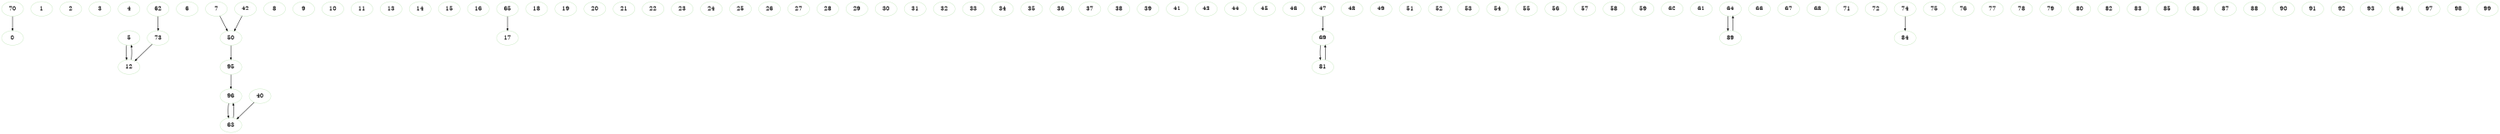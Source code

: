 digraph topology {
	graph [fontsize = 12, outputorder="edgesfirst", size="20,20"];
	node [color = "/pastel16/3", penwidth = 1];
	edge [fontsize = 10, arrowsize = 0.5];
	0 [label = "0", pos="6.4,3!"]
	1 [label = "1", pos="13,1.4!"]
	2 [label = "2", pos="10.8,7.4!"]
	3 [label = "3", pos="1.2,10.2!"]
	4 [label = "4", pos="0.8,8.6!"]
	5 [label = "5", pos="1.4,1.8!"]
	5 -> 12 [color=black, ]
	6 [label = "6", pos="8.4,16.6!"]
	7 [label = "7", pos="2.4,4.4!"]
	7 -> 50 [color=black, ]
	8 [label = "8", pos="12.6,19!"]
	9 [label = "9", pos="11.6,8!"]
	10 [label = "10", pos="19.6,1!"]
	11 [label = "11", pos="17.2,5.8!"]
	12 [label = "12", pos="2.8,2.4!"]
	12 -> 5 [color=black, ]
	13 [label = "13", pos="6.2,16.4!"]
	14 [label = "14", pos="3.6,11.6!"]
	15 [label = "15", pos="12.8,7.4!"]
	16 [label = "16", pos="11,1.2!"]
	17 [label = "17", pos="1.2,4.2!"]
	18 [label = "18", pos="13.6,8.6!"]
	19 [label = "19", pos="6.2,11.8!"]
	20 [label = "20", pos="9,6!"]
	21 [label = "21", pos="15.8,14!"]
	22 [label = "22", pos="4.8,11.4!"]
	23 [label = "23", pos="10.6,17.6!"]
	24 [label = "24", pos="14.6,5.8!"]
	25 [label = "25", pos="19.6,2.4!"]
	26 [label = "26", pos="8.4,15.2!"]
	27 [label = "27", pos="3,9.8!"]
	28 [label = "28", pos="0.8,13.4!"]
	29 [label = "29", pos="15.2,11.4!"]
	30 [label = "30", pos="17.6,6.2!"]
	31 [label = "31", pos="14,11.8!"]
	32 [label = "32", pos="11.6,9.2!"]
	33 [label = "33", pos="16.8,18.8!"]
	34 [label = "34", pos="9.4,13.2!"]
	35 [label = "35", pos="1.2,14!"]
	36 [label = "36", pos="13,19.8!"]
	37 [label = "37", pos="16.4,5.6!"]
	38 [label = "38", pos="7.8,13.4!"]
	39 [label = "39", pos="0.4,9.2!"]
	40 [label = "40", pos="3.4,2.4!"]
	40 -> 63 [color=black, ]
	41 [label = "41", pos="1.2,15.4!"]
	42 [label = "42", pos="2.6,5!"]
	42 -> 50 [color=black, ]
	43 [label = "43", pos="7.8,17.4!"]
	44 [label = "44", pos="1.6,9!"]
	45 [label = "45", pos="11,17.6!"]
	46 [label = "46", pos="16.4,17.2!"]
	47 [label = "47", pos="5.6,8.4!"]
	47 -> 69 [color=black, ]
	48 [label = "48", pos="7.2,17.6!"]
	49 [label = "49", pos="19.2,3!"]
	50 [label = "50", pos="3.6,4.6!"]
	50 -> 95 [color=black, ]
	51 [label = "51", pos="4.6,9.6!"]
	52 [label = "52", pos="11.8,5.2!"]
	53 [label = "53", pos="0,8.4!"]
	54 [label = "54", pos="7.4,11.4!"]
	55 [label = "55", pos="19,13.8!"]
	56 [label = "56", pos="10.4,12.4!"]
	57 [label = "57", pos="13.6,1!"]
	58 [label = "58", pos="18,15.6!"]
	59 [label = "59", pos="17.4,16!"]
	60 [label = "60", pos="7.8,8!"]
	61 [label = "61", pos="2,12.6!"]
	62 [label = "62", pos="1.2,1.4!"]
	62 -> 73 [color=black, ]
	63 [label = "63", pos="4.2,3.2!"]
	63 -> 96 [color=black, ]
	64 [label = "64", pos="6.8,1!"]
	64 -> 89 [color=black, ]
	65 [label = "65", pos="0,3!"]
	65 -> 17 [color=black, ]
	66 [label = "66", pos="2,7.2!"]
	67 [label = "67", pos="0.6,17.4!"]
	68 [label = "68", pos="12.2,3!"]
	69 [label = "69", pos="5,7!"]
	69 -> 81 [color=black, ]
	70 [label = "70", pos="7.2,2.4!"]
	70 -> 0 [color=black, ]
	71 [label = "71", pos="17,19.8!"]
	72 [label = "72", pos="9.4,9.6!"]
	73 [label = "73", pos="1.8,2!"]
	73 -> 12 [color=black, ]
	74 [label = "74", pos="6.8,5.2!"]
	74 -> 84 [color=black, ]
	75 [label = "75", pos="16.6,3.2!"]
	76 [label = "76", pos="0.4,19!"]
	77 [label = "77", pos="10.6,3!"]
	78 [label = "78", pos="10.8,0.6!"]
	79 [label = "79", pos="10.6,19.6!"]
	80 [label = "80", pos="17.2,14!"]
	81 [label = "81", pos="5.2,7.4!"]
	81 -> 69 [color=black, ]
	82 [label = "82", pos="3.4,15.4!"]
	83 [label = "83", pos="10.6,15.6!"]
	84 [label = "84", pos="6.6,4.4!"]
	85 [label = "85", pos="16.2,19.6!"]
	86 [label = "86", pos="17,16.2!"]
	87 [label = "87", pos="16.4,14.8!"]
	88 [label = "88", pos="4.6,10.4!"]
	89 [label = "89", pos="7.2,0.6!"]
	89 -> 64 [color=black, ]
	90 [label = "90", pos="0.6,5.6!"]
	91 [label = "91", pos="5.2,13.8!"]
	92 [label = "92", pos="19.2,9!"]
	93 [label = "93", pos="18.8,19.8!"]
	94 [label = "94", pos="19.2,7.2!"]
	95 [label = "95", pos="4.4,4.6!"]
	95 -> 96 [color=black, ]
	96 [label = "96", pos="4,4!"]
	96 -> 63 [color=black, ]
	97 [label = "97", pos="12.4,18!"]
	98 [label = "98", pos="16.8,9.6!"]
	99 [label = "99", pos="13,16!"]
}
